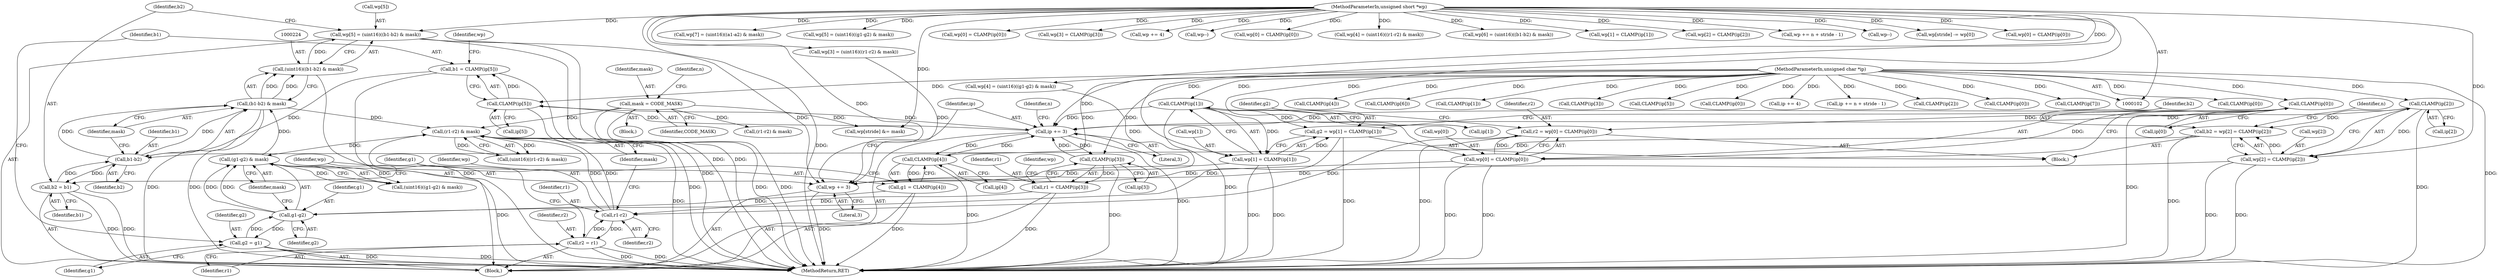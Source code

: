 digraph "0_libtiff_83a4b92815ea04969d494416eaae3d4c6b338e4a#diff-c8b4b355f9b5c06d585b23138e1c185f_0@array" {
"1000219" [label="(Call,wp[5] = (uint16)((b1-b2) & mask))"];
"1000223" [label="(Call,(uint16)((b1-b2) & mask))"];
"1000225" [label="(Call,(b1-b2) & mask)"];
"1000226" [label="(Call,b1-b2)"];
"1000213" [label="(Call,b1 = CLAMP(ip[5]))"];
"1000215" [label="(Call,CLAMP(ip[5]))"];
"1000236" [label="(Call,ip += 3)"];
"1000158" [label="(Call,CLAMP(ip[2]))"];
"1000103" [label="(MethodParameterIn,unsigned char *ip)"];
"1000138" [label="(Call,CLAMP(ip[0]))"];
"1000195" [label="(Call,CLAMP(ip[4]))"];
"1000148" [label="(Call,CLAMP(ip[1]))"];
"1000175" [label="(Call,CLAMP(ip[3]))"];
"1000152" [label="(Call,b2 = wp[2] = CLAMP(ip[2]))"];
"1000154" [label="(Call,wp[2] = CLAMP(ip[2]))"];
"1000106" [label="(MethodParameterIn,unsigned short *wp)"];
"1000230" [label="(Call,b2 = b1)"];
"1000205" [label="(Call,(g1-g2) & mask)"];
"1000206" [label="(Call,g1-g2)"];
"1000193" [label="(Call,g1 = CLAMP(ip[4]))"];
"1000210" [label="(Call,g2 = g1)"];
"1000142" [label="(Call,g2 = wp[1] = CLAMP(ip[1]))"];
"1000144" [label="(Call,wp[1] = CLAMP(ip[1]))"];
"1000185" [label="(Call,(r1-r2) & mask)"];
"1000186" [label="(Call,r1-r2)"];
"1000173" [label="(Call,r1 = CLAMP(ip[3]))"];
"1000190" [label="(Call,r2 = r1)"];
"1000132" [label="(Call,r2 = wp[0] = CLAMP(ip[0]))"];
"1000134" [label="(Call,wp[0] = CLAMP(ip[0]))"];
"1000119" [label="(Call,mask = CODE_MASK)"];
"1000233" [label="(Call,wp += 3)"];
"1000298" [label="(Call,CLAMP(ip[4]))"];
"1000362" [label="(Call,wp[7] = (uint16)((a1-a2) & mask))"];
"1000221" [label="(Identifier,wp)"];
"1000148" [label="(Call,CLAMP(ip[1]))"];
"1000179" [label="(Call,wp[3] = (uint16)((r1-r2) & mask))"];
"1000227" [label="(Identifier,b1)"];
"1000133" [label="(Identifier,r2)"];
"1000193" [label="(Call,g1 = CLAMP(ip[4]))"];
"1000174" [label="(Identifier,r1)"];
"1000230" [label="(Call,b2 = b1)"];
"1000322" [label="(Call,wp[5] = (uint16)((g1-g2) & mask))"];
"1000423" [label="(Call,wp[stride] &= mask)"];
"1000209" [label="(Identifier,mask)"];
"1000124" [label="(Identifier,n)"];
"1000247" [label="(Call,wp[0] = CLAMP(ip[0]))"];
"1000235" [label="(Literal,3)"];
"1000103" [label="(MethodParameterIn,unsigned char *ip)"];
"1000185" [label="(Call,(r1-r2) & mask)"];
"1000194" [label="(Identifier,g1)"];
"1000208" [label="(Identifier,g2)"];
"1000173" [label="(Call,r1 = CLAMP(ip[3]))"];
"1000277" [label="(Call,wp[3] = CLAMP(ip[3]))"];
"1000108" [label="(Block,)"];
"1000139" [label="(Call,ip[0])"];
"1000190" [label="(Call,r2 = r1)"];
"1000223" [label="(Call,(uint16)((b1-b2) & mask))"];
"1000445" [label="(MethodReturn,RET)"];
"1000138" [label="(Call,CLAMP(ip[0]))"];
"1000169" [label="(Block,)"];
"1000232" [label="(Identifier,b1)"];
"1000167" [label="(Identifier,n)"];
"1000338" [label="(Call,CLAMP(ip[6]))"];
"1000215" [label="(Call,CLAMP(ip[5]))"];
"1000196" [label="(Call,ip[4])"];
"1000181" [label="(Identifier,wp)"];
"1000261" [label="(Call,CLAMP(ip[1]))"];
"1000212" [label="(Identifier,g1)"];
"1000225" [label="(Call,(b1-b2) & mask)"];
"1000376" [label="(Call,wp += 4)"];
"1000281" [label="(Call,CLAMP(ip[3]))"];
"1000191" [label="(Identifier,r2)"];
"1000195" [label="(Call,CLAMP(ip[4]))"];
"1000318" [label="(Call,CLAMP(ip[5]))"];
"1000237" [label="(Identifier,ip)"];
"1000203" [label="(Call,(uint16)((g1-g2) & mask))"];
"1000192" [label="(Identifier,r1)"];
"1000251" [label="(Call,CLAMP(ip[0]))"];
"1000205" [label="(Call,(g1-g2) & mask)"];
"1000379" [label="(Call,ip += 4)"];
"1000236" [label="(Call,ip += 3)"];
"1000158" [label="(Call,CLAMP(ip[2]))"];
"1000153" [label="(Identifier,b2)"];
"1000155" [label="(Call,wp[2])"];
"1000149" [label="(Call,ip[1])"];
"1000210" [label="(Call,g2 = g1)"];
"1000154" [label="(Call,wp[2] = CLAMP(ip[2]))"];
"1000428" [label="(Call,wp--)"];
"1000201" [label="(Identifier,wp)"];
"1000134" [label="(Call,wp[0] = CLAMP(ip[0]))"];
"1000143" [label="(Identifier,g2)"];
"1000214" [label="(Identifier,b1)"];
"1000228" [label="(Identifier,b2)"];
"1000219" [label="(Call,wp[5] = (uint16)((b1-b2) & mask))"];
"1000408" [label="(Call,wp[0] = CLAMP(ip[0]))"];
"1000229" [label="(Identifier,mask)"];
"1000391" [label="(Call,ip += n + stride - 1)"];
"1000120" [label="(Identifier,mask)"];
"1000189" [label="(Identifier,mask)"];
"1000142" [label="(Call,g2 = wp[1] = CLAMP(ip[1]))"];
"1000231" [label="(Identifier,b2)"];
"1000163" [label="(Identifier,n)"];
"1000159" [label="(Call,ip[2])"];
"1000152" [label="(Call,b2 = wp[2] = CLAMP(ip[2]))"];
"1000302" [label="(Call,wp[4] = (uint16)((r1-r2) & mask))"];
"1000238" [label="(Literal,3)"];
"1000342" [label="(Call,wp[6] = (uint16)((b1-b2) & mask))"];
"1000121" [label="(Identifier,CODE_MASK)"];
"1000119" [label="(Call,mask = CODE_MASK)"];
"1000183" [label="(Call,(uint16)((r1-r2) & mask))"];
"1000257" [label="(Call,wp[1] = CLAMP(ip[1]))"];
"1000267" [label="(Call,wp[2] = CLAMP(ip[2]))"];
"1000384" [label="(Call,wp += n + stride - 1)"];
"1000206" [label="(Call,g1-g2)"];
"1000233" [label="(Call,wp += 3)"];
"1000106" [label="(MethodParameterIn,unsigned short *wp)"];
"1000211" [label="(Identifier,g2)"];
"1000271" [label="(Call,CLAMP(ip[2]))"];
"1000186" [label="(Call,r1-r2)"];
"1000213" [label="(Call,b1 = CLAMP(ip[5]))"];
"1000443" [label="(Call,wp--)"];
"1000226" [label="(Call,b1-b2)"];
"1000216" [label="(Call,ip[5])"];
"1000439" [label="(Call,CLAMP(ip[0]))"];
"1000145" [label="(Call,wp[1])"];
"1000132" [label="(Call,r2 = wp[0] = CLAMP(ip[0]))"];
"1000358" [label="(Call,CLAMP(ip[7]))"];
"1000199" [label="(Call,wp[4] = (uint16)((g1-g2) & mask))"];
"1000144" [label="(Call,wp[1] = CLAMP(ip[1]))"];
"1000188" [label="(Identifier,r2)"];
"1000234" [label="(Identifier,wp)"];
"1000187" [label="(Identifier,r1)"];
"1000131" [label="(Block,)"];
"1000220" [label="(Call,wp[5])"];
"1000207" [label="(Identifier,g1)"];
"1000416" [label="(Call,wp[stride] -= wp[0])"];
"1000175" [label="(Call,CLAMP(ip[3]))"];
"1000176" [label="(Call,ip[3])"];
"1000412" [label="(Call,CLAMP(ip[0]))"];
"1000135" [label="(Call,wp[0])"];
"1000435" [label="(Call,wp[0] = CLAMP(ip[0]))"];
"1000308" [label="(Call,(r1-r2) & mask)"];
"1000219" -> "1000169"  [label="AST: "];
"1000219" -> "1000223"  [label="CFG: "];
"1000220" -> "1000219"  [label="AST: "];
"1000223" -> "1000219"  [label="AST: "];
"1000231" -> "1000219"  [label="CFG: "];
"1000219" -> "1000445"  [label="DDG: "];
"1000219" -> "1000445"  [label="DDG: "];
"1000223" -> "1000219"  [label="DDG: "];
"1000106" -> "1000219"  [label="DDG: "];
"1000219" -> "1000233"  [label="DDG: "];
"1000223" -> "1000225"  [label="CFG: "];
"1000224" -> "1000223"  [label="AST: "];
"1000225" -> "1000223"  [label="AST: "];
"1000223" -> "1000445"  [label="DDG: "];
"1000225" -> "1000223"  [label="DDG: "];
"1000225" -> "1000223"  [label="DDG: "];
"1000225" -> "1000229"  [label="CFG: "];
"1000226" -> "1000225"  [label="AST: "];
"1000229" -> "1000225"  [label="AST: "];
"1000225" -> "1000445"  [label="DDG: "];
"1000225" -> "1000445"  [label="DDG: "];
"1000225" -> "1000185"  [label="DDG: "];
"1000226" -> "1000225"  [label="DDG: "];
"1000226" -> "1000225"  [label="DDG: "];
"1000205" -> "1000225"  [label="DDG: "];
"1000226" -> "1000228"  [label="CFG: "];
"1000227" -> "1000226"  [label="AST: "];
"1000228" -> "1000226"  [label="AST: "];
"1000229" -> "1000226"  [label="CFG: "];
"1000213" -> "1000226"  [label="DDG: "];
"1000152" -> "1000226"  [label="DDG: "];
"1000230" -> "1000226"  [label="DDG: "];
"1000226" -> "1000230"  [label="DDG: "];
"1000213" -> "1000169"  [label="AST: "];
"1000213" -> "1000215"  [label="CFG: "];
"1000214" -> "1000213"  [label="AST: "];
"1000215" -> "1000213"  [label="AST: "];
"1000221" -> "1000213"  [label="CFG: "];
"1000213" -> "1000445"  [label="DDG: "];
"1000215" -> "1000213"  [label="DDG: "];
"1000215" -> "1000216"  [label="CFG: "];
"1000216" -> "1000215"  [label="AST: "];
"1000215" -> "1000445"  [label="DDG: "];
"1000236" -> "1000215"  [label="DDG: "];
"1000103" -> "1000215"  [label="DDG: "];
"1000215" -> "1000236"  [label="DDG: "];
"1000236" -> "1000169"  [label="AST: "];
"1000236" -> "1000238"  [label="CFG: "];
"1000237" -> "1000236"  [label="AST: "];
"1000238" -> "1000236"  [label="AST: "];
"1000167" -> "1000236"  [label="CFG: "];
"1000236" -> "1000445"  [label="DDG: "];
"1000236" -> "1000175"  [label="DDG: "];
"1000236" -> "1000195"  [label="DDG: "];
"1000158" -> "1000236"  [label="DDG: "];
"1000138" -> "1000236"  [label="DDG: "];
"1000195" -> "1000236"  [label="DDG: "];
"1000148" -> "1000236"  [label="DDG: "];
"1000175" -> "1000236"  [label="DDG: "];
"1000103" -> "1000236"  [label="DDG: "];
"1000158" -> "1000154"  [label="AST: "];
"1000158" -> "1000159"  [label="CFG: "];
"1000159" -> "1000158"  [label="AST: "];
"1000154" -> "1000158"  [label="CFG: "];
"1000158" -> "1000445"  [label="DDG: "];
"1000158" -> "1000152"  [label="DDG: "];
"1000158" -> "1000154"  [label="DDG: "];
"1000103" -> "1000158"  [label="DDG: "];
"1000103" -> "1000102"  [label="AST: "];
"1000103" -> "1000445"  [label="DDG: "];
"1000103" -> "1000138"  [label="DDG: "];
"1000103" -> "1000148"  [label="DDG: "];
"1000103" -> "1000175"  [label="DDG: "];
"1000103" -> "1000195"  [label="DDG: "];
"1000103" -> "1000251"  [label="DDG: "];
"1000103" -> "1000261"  [label="DDG: "];
"1000103" -> "1000271"  [label="DDG: "];
"1000103" -> "1000281"  [label="DDG: "];
"1000103" -> "1000298"  [label="DDG: "];
"1000103" -> "1000318"  [label="DDG: "];
"1000103" -> "1000338"  [label="DDG: "];
"1000103" -> "1000358"  [label="DDG: "];
"1000103" -> "1000379"  [label="DDG: "];
"1000103" -> "1000391"  [label="DDG: "];
"1000103" -> "1000412"  [label="DDG: "];
"1000103" -> "1000439"  [label="DDG: "];
"1000138" -> "1000134"  [label="AST: "];
"1000138" -> "1000139"  [label="CFG: "];
"1000139" -> "1000138"  [label="AST: "];
"1000134" -> "1000138"  [label="CFG: "];
"1000138" -> "1000445"  [label="DDG: "];
"1000138" -> "1000132"  [label="DDG: "];
"1000138" -> "1000134"  [label="DDG: "];
"1000195" -> "1000193"  [label="AST: "];
"1000195" -> "1000196"  [label="CFG: "];
"1000196" -> "1000195"  [label="AST: "];
"1000193" -> "1000195"  [label="CFG: "];
"1000195" -> "1000445"  [label="DDG: "];
"1000195" -> "1000193"  [label="DDG: "];
"1000148" -> "1000144"  [label="AST: "];
"1000148" -> "1000149"  [label="CFG: "];
"1000149" -> "1000148"  [label="AST: "];
"1000144" -> "1000148"  [label="CFG: "];
"1000148" -> "1000445"  [label="DDG: "];
"1000148" -> "1000142"  [label="DDG: "];
"1000148" -> "1000144"  [label="DDG: "];
"1000175" -> "1000173"  [label="AST: "];
"1000175" -> "1000176"  [label="CFG: "];
"1000176" -> "1000175"  [label="AST: "];
"1000173" -> "1000175"  [label="CFG: "];
"1000175" -> "1000445"  [label="DDG: "];
"1000175" -> "1000173"  [label="DDG: "];
"1000152" -> "1000131"  [label="AST: "];
"1000152" -> "1000154"  [label="CFG: "];
"1000153" -> "1000152"  [label="AST: "];
"1000154" -> "1000152"  [label="AST: "];
"1000163" -> "1000152"  [label="CFG: "];
"1000152" -> "1000445"  [label="DDG: "];
"1000154" -> "1000152"  [label="DDG: "];
"1000155" -> "1000154"  [label="AST: "];
"1000154" -> "1000445"  [label="DDG: "];
"1000154" -> "1000445"  [label="DDG: "];
"1000106" -> "1000154"  [label="DDG: "];
"1000154" -> "1000233"  [label="DDG: "];
"1000106" -> "1000102"  [label="AST: "];
"1000106" -> "1000445"  [label="DDG: "];
"1000106" -> "1000134"  [label="DDG: "];
"1000106" -> "1000144"  [label="DDG: "];
"1000106" -> "1000179"  [label="DDG: "];
"1000106" -> "1000199"  [label="DDG: "];
"1000106" -> "1000233"  [label="DDG: "];
"1000106" -> "1000247"  [label="DDG: "];
"1000106" -> "1000257"  [label="DDG: "];
"1000106" -> "1000267"  [label="DDG: "];
"1000106" -> "1000277"  [label="DDG: "];
"1000106" -> "1000302"  [label="DDG: "];
"1000106" -> "1000322"  [label="DDG: "];
"1000106" -> "1000342"  [label="DDG: "];
"1000106" -> "1000362"  [label="DDG: "];
"1000106" -> "1000376"  [label="DDG: "];
"1000106" -> "1000384"  [label="DDG: "];
"1000106" -> "1000408"  [label="DDG: "];
"1000106" -> "1000416"  [label="DDG: "];
"1000106" -> "1000423"  [label="DDG: "];
"1000106" -> "1000428"  [label="DDG: "];
"1000106" -> "1000435"  [label="DDG: "];
"1000106" -> "1000443"  [label="DDG: "];
"1000230" -> "1000169"  [label="AST: "];
"1000230" -> "1000232"  [label="CFG: "];
"1000231" -> "1000230"  [label="AST: "];
"1000232" -> "1000230"  [label="AST: "];
"1000234" -> "1000230"  [label="CFG: "];
"1000230" -> "1000445"  [label="DDG: "];
"1000230" -> "1000445"  [label="DDG: "];
"1000205" -> "1000203"  [label="AST: "];
"1000205" -> "1000209"  [label="CFG: "];
"1000206" -> "1000205"  [label="AST: "];
"1000209" -> "1000205"  [label="AST: "];
"1000203" -> "1000205"  [label="CFG: "];
"1000205" -> "1000445"  [label="DDG: "];
"1000205" -> "1000203"  [label="DDG: "];
"1000205" -> "1000203"  [label="DDG: "];
"1000206" -> "1000205"  [label="DDG: "];
"1000206" -> "1000205"  [label="DDG: "];
"1000185" -> "1000205"  [label="DDG: "];
"1000206" -> "1000208"  [label="CFG: "];
"1000207" -> "1000206"  [label="AST: "];
"1000208" -> "1000206"  [label="AST: "];
"1000209" -> "1000206"  [label="CFG: "];
"1000193" -> "1000206"  [label="DDG: "];
"1000210" -> "1000206"  [label="DDG: "];
"1000142" -> "1000206"  [label="DDG: "];
"1000206" -> "1000210"  [label="DDG: "];
"1000193" -> "1000169"  [label="AST: "];
"1000194" -> "1000193"  [label="AST: "];
"1000201" -> "1000193"  [label="CFG: "];
"1000193" -> "1000445"  [label="DDG: "];
"1000210" -> "1000169"  [label="AST: "];
"1000210" -> "1000212"  [label="CFG: "];
"1000211" -> "1000210"  [label="AST: "];
"1000212" -> "1000210"  [label="AST: "];
"1000214" -> "1000210"  [label="CFG: "];
"1000210" -> "1000445"  [label="DDG: "];
"1000210" -> "1000445"  [label="DDG: "];
"1000142" -> "1000131"  [label="AST: "];
"1000142" -> "1000144"  [label="CFG: "];
"1000143" -> "1000142"  [label="AST: "];
"1000144" -> "1000142"  [label="AST: "];
"1000153" -> "1000142"  [label="CFG: "];
"1000142" -> "1000445"  [label="DDG: "];
"1000144" -> "1000142"  [label="DDG: "];
"1000145" -> "1000144"  [label="AST: "];
"1000144" -> "1000445"  [label="DDG: "];
"1000144" -> "1000445"  [label="DDG: "];
"1000144" -> "1000233"  [label="DDG: "];
"1000185" -> "1000183"  [label="AST: "];
"1000185" -> "1000189"  [label="CFG: "];
"1000186" -> "1000185"  [label="AST: "];
"1000189" -> "1000185"  [label="AST: "];
"1000183" -> "1000185"  [label="CFG: "];
"1000185" -> "1000445"  [label="DDG: "];
"1000185" -> "1000183"  [label="DDG: "];
"1000185" -> "1000183"  [label="DDG: "];
"1000186" -> "1000185"  [label="DDG: "];
"1000186" -> "1000185"  [label="DDG: "];
"1000119" -> "1000185"  [label="DDG: "];
"1000186" -> "1000188"  [label="CFG: "];
"1000187" -> "1000186"  [label="AST: "];
"1000188" -> "1000186"  [label="AST: "];
"1000189" -> "1000186"  [label="CFG: "];
"1000173" -> "1000186"  [label="DDG: "];
"1000190" -> "1000186"  [label="DDG: "];
"1000132" -> "1000186"  [label="DDG: "];
"1000186" -> "1000190"  [label="DDG: "];
"1000173" -> "1000169"  [label="AST: "];
"1000174" -> "1000173"  [label="AST: "];
"1000181" -> "1000173"  [label="CFG: "];
"1000173" -> "1000445"  [label="DDG: "];
"1000190" -> "1000169"  [label="AST: "];
"1000190" -> "1000192"  [label="CFG: "];
"1000191" -> "1000190"  [label="AST: "];
"1000192" -> "1000190"  [label="AST: "];
"1000194" -> "1000190"  [label="CFG: "];
"1000190" -> "1000445"  [label="DDG: "];
"1000190" -> "1000445"  [label="DDG: "];
"1000132" -> "1000131"  [label="AST: "];
"1000132" -> "1000134"  [label="CFG: "];
"1000133" -> "1000132"  [label="AST: "];
"1000134" -> "1000132"  [label="AST: "];
"1000143" -> "1000132"  [label="CFG: "];
"1000132" -> "1000445"  [label="DDG: "];
"1000134" -> "1000132"  [label="DDG: "];
"1000135" -> "1000134"  [label="AST: "];
"1000134" -> "1000445"  [label="DDG: "];
"1000134" -> "1000445"  [label="DDG: "];
"1000134" -> "1000233"  [label="DDG: "];
"1000119" -> "1000108"  [label="AST: "];
"1000119" -> "1000121"  [label="CFG: "];
"1000120" -> "1000119"  [label="AST: "];
"1000121" -> "1000119"  [label="AST: "];
"1000124" -> "1000119"  [label="CFG: "];
"1000119" -> "1000445"  [label="DDG: "];
"1000119" -> "1000445"  [label="DDG: "];
"1000119" -> "1000308"  [label="DDG: "];
"1000119" -> "1000423"  [label="DDG: "];
"1000233" -> "1000169"  [label="AST: "];
"1000233" -> "1000235"  [label="CFG: "];
"1000234" -> "1000233"  [label="AST: "];
"1000235" -> "1000233"  [label="AST: "];
"1000237" -> "1000233"  [label="CFG: "];
"1000233" -> "1000445"  [label="DDG: "];
"1000199" -> "1000233"  [label="DDG: "];
"1000179" -> "1000233"  [label="DDG: "];
}

